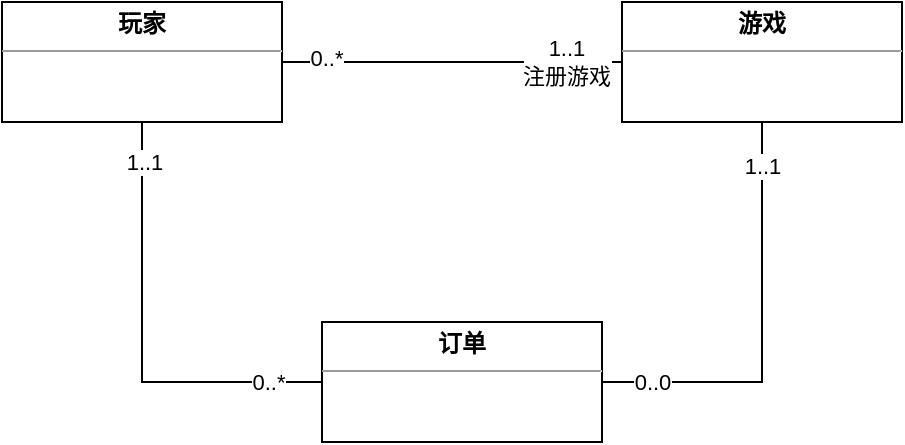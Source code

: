 <mxfile version="20.6.2" type="device" pages="2"><diagram id="zysDPJ0sqSKa8xhd8Wit" name="第 1 页"><mxGraphModel dx="1335" dy="883" grid="1" gridSize="10" guides="1" tooltips="1" connect="1" arrows="1" fold="1" page="1" pageScale="1" pageWidth="827" pageHeight="1169" math="0" shadow="0"><root><mxCell id="0"/><mxCell id="1" parent="0"/><mxCell id="M8_-hFQdw9dFIrtgLMse-10" style="edgeStyle=orthogonalEdgeStyle;rounded=0;orthogonalLoop=1;jettySize=auto;html=1;exitX=1;exitY=0.5;exitDx=0;exitDy=0;entryX=0;entryY=0.5;entryDx=0;entryDy=0;endArrow=none;endFill=0;" edge="1" parent="1" source="M8_-hFQdw9dFIrtgLMse-8" target="M8_-hFQdw9dFIrtgLMse-9"><mxGeometry relative="1" as="geometry"/></mxCell><mxCell id="M8_-hFQdw9dFIrtgLMse-11" value="0..*" style="edgeLabel;html=1;align=center;verticalAlign=middle;resizable=0;points=[];" vertex="1" connectable="0" parent="M8_-hFQdw9dFIrtgLMse-10"><mxGeometry x="-0.741" y="2" relative="1" as="geometry"><mxPoint as="offset"/></mxGeometry></mxCell><mxCell id="M8_-hFQdw9dFIrtgLMse-12" value="1..1&lt;br&gt;注册游戏" style="edgeLabel;html=1;align=center;verticalAlign=middle;resizable=0;points=[];" vertex="1" connectable="0" parent="M8_-hFQdw9dFIrtgLMse-10"><mxGeometry x="0.753" relative="1" as="geometry"><mxPoint x="-7" as="offset"/></mxGeometry></mxCell><mxCell id="M8_-hFQdw9dFIrtgLMse-14" style="edgeStyle=orthogonalEdgeStyle;rounded=0;orthogonalLoop=1;jettySize=auto;html=1;exitX=0.5;exitY=1;exitDx=0;exitDy=0;entryX=0;entryY=0.5;entryDx=0;entryDy=0;endArrow=none;endFill=0;" edge="1" parent="1" source="M8_-hFQdw9dFIrtgLMse-8" target="M8_-hFQdw9dFIrtgLMse-13"><mxGeometry relative="1" as="geometry"/></mxCell><mxCell id="M8_-hFQdw9dFIrtgLMse-15" value="0..*" style="edgeLabel;html=1;align=center;verticalAlign=middle;resizable=0;points=[];" vertex="1" connectable="0" parent="M8_-hFQdw9dFIrtgLMse-14"><mxGeometry x="0.754" relative="1" as="geometry"><mxPoint as="offset"/></mxGeometry></mxCell><mxCell id="M8_-hFQdw9dFIrtgLMse-16" value="1..1" style="edgeLabel;html=1;align=center;verticalAlign=middle;resizable=0;points=[];" vertex="1" connectable="0" parent="M8_-hFQdw9dFIrtgLMse-14"><mxGeometry x="-0.818" y="1" relative="1" as="geometry"><mxPoint as="offset"/></mxGeometry></mxCell><mxCell id="M8_-hFQdw9dFIrtgLMse-8" value="&lt;p style=&quot;margin:0px;margin-top:4px;text-align:center;&quot;&gt;&lt;b&gt;玩家&lt;/b&gt;&lt;/p&gt;&lt;hr size=&quot;1&quot;&gt;&lt;div style=&quot;height:2px;&quot;&gt;&lt;/div&gt;" style="verticalAlign=top;align=left;overflow=fill;fontSize=12;fontFamily=Helvetica;html=1;" vertex="1" parent="1"><mxGeometry x="180" y="90" width="140" height="60" as="geometry"/></mxCell><mxCell id="M8_-hFQdw9dFIrtgLMse-17" style="edgeStyle=orthogonalEdgeStyle;rounded=0;orthogonalLoop=1;jettySize=auto;html=1;exitX=0.5;exitY=1;exitDx=0;exitDy=0;entryX=1;entryY=0.5;entryDx=0;entryDy=0;endArrow=none;endFill=0;" edge="1" parent="1" source="M8_-hFQdw9dFIrtgLMse-9" target="M8_-hFQdw9dFIrtgLMse-13"><mxGeometry relative="1" as="geometry"/></mxCell><mxCell id="M8_-hFQdw9dFIrtgLMse-18" value="0..0" style="edgeLabel;html=1;align=center;verticalAlign=middle;resizable=0;points=[];" vertex="1" connectable="0" parent="M8_-hFQdw9dFIrtgLMse-17"><mxGeometry x="0.762" relative="1" as="geometry"><mxPoint as="offset"/></mxGeometry></mxCell><mxCell id="M8_-hFQdw9dFIrtgLMse-19" value="1..1" style="edgeLabel;html=1;align=center;verticalAlign=middle;resizable=0;points=[];" vertex="1" connectable="0" parent="M8_-hFQdw9dFIrtgLMse-17"><mxGeometry x="-0.79" relative="1" as="geometry"><mxPoint as="offset"/></mxGeometry></mxCell><mxCell id="M8_-hFQdw9dFIrtgLMse-9" value="&lt;p style=&quot;margin:0px;margin-top:4px;text-align:center;&quot;&gt;&lt;b&gt;游戏&lt;/b&gt;&lt;/p&gt;&lt;hr size=&quot;1&quot;&gt;&lt;div style=&quot;height:2px;&quot;&gt;&lt;/div&gt;" style="verticalAlign=top;align=left;overflow=fill;fontSize=12;fontFamily=Helvetica;html=1;" vertex="1" parent="1"><mxGeometry x="490" y="90" width="140" height="60" as="geometry"/></mxCell><mxCell id="M8_-hFQdw9dFIrtgLMse-13" value="&lt;p style=&quot;margin:0px;margin-top:4px;text-align:center;&quot;&gt;&lt;b&gt;订单&lt;/b&gt;&lt;/p&gt;&lt;hr size=&quot;1&quot;&gt;&lt;div style=&quot;height:2px;&quot;&gt;&lt;/div&gt;" style="verticalAlign=top;align=left;overflow=fill;fontSize=12;fontFamily=Helvetica;html=1;" vertex="1" parent="1"><mxGeometry x="340" y="250" width="140" height="60" as="geometry"/></mxCell></root></mxGraphModel></diagram><diagram id="0tSaBvaPOXNlKxA_ed9S" name="第 2 页"><mxGraphModel dx="1335" dy="883" grid="1" gridSize="10" guides="1" tooltips="1" connect="1" arrows="1" fold="1" page="1" pageScale="1" pageWidth="827" pageHeight="1169" math="0" shadow="0"><root><mxCell id="0"/><mxCell id="1" parent="0"/><mxCell id="CpXjTPJD43e4Lya6p5E1-1" value="" style="shape=table;startSize=0;container=1;collapsible=0;childLayout=tableLayout;" vertex="1" parent="1"><mxGeometry x="70" y="30" width="300" height="160" as="geometry"/></mxCell><mxCell id="CpXjTPJD43e4Lya6p5E1-2" value="" style="shape=tableRow;horizontal=0;startSize=0;swimlaneHead=0;swimlaneBody=0;top=0;left=0;bottom=0;right=0;collapsible=0;dropTarget=0;fillColor=none;points=[[0,0.5],[1,0.5]];portConstraint=eastwest;" vertex="1" parent="CpXjTPJD43e4Lya6p5E1-1"><mxGeometry width="300" height="40" as="geometry"/></mxCell><mxCell id="CpXjTPJD43e4Lya6p5E1-3" value="" style="shape=partialRectangle;html=1;whiteSpace=wrap;connectable=0;overflow=hidden;fillColor=none;top=0;left=0;bottom=0;right=0;pointerEvents=1;" vertex="1" parent="CpXjTPJD43e4Lya6p5E1-2"><mxGeometry width="60" height="40" as="geometry"><mxRectangle width="60" height="40" as="alternateBounds"/></mxGeometry></mxCell><mxCell id="CpXjTPJD43e4Lya6p5E1-4" value="" style="shape=partialRectangle;html=1;whiteSpace=wrap;connectable=0;overflow=hidden;fillColor=none;top=0;left=0;bottom=0;right=0;pointerEvents=1;" vertex="1" parent="CpXjTPJD43e4Lya6p5E1-2"><mxGeometry x="60" width="60" height="40" as="geometry"><mxRectangle width="60" height="40" as="alternateBounds"/></mxGeometry></mxCell><mxCell id="CpXjTPJD43e4Lya6p5E1-5" value="" style="shape=partialRectangle;html=1;whiteSpace=wrap;connectable=0;overflow=hidden;fillColor=none;top=0;left=0;bottom=0;right=0;pointerEvents=1;" vertex="1" parent="CpXjTPJD43e4Lya6p5E1-2"><mxGeometry x="120" width="60" height="40" as="geometry"><mxRectangle width="60" height="40" as="alternateBounds"/></mxGeometry></mxCell><mxCell id="CpXjTPJD43e4Lya6p5E1-6" value="" style="shape=partialRectangle;html=1;whiteSpace=wrap;connectable=0;overflow=hidden;fillColor=none;top=0;left=0;bottom=0;right=0;pointerEvents=1;" vertex="1" parent="CpXjTPJD43e4Lya6p5E1-2"><mxGeometry x="180" width="60" height="40" as="geometry"><mxRectangle width="60" height="40" as="alternateBounds"/></mxGeometry></mxCell><mxCell id="CpXjTPJD43e4Lya6p5E1-7" value="" style="shape=partialRectangle;html=1;whiteSpace=wrap;connectable=0;overflow=hidden;fillColor=none;top=0;left=0;bottom=0;right=0;pointerEvents=1;" vertex="1" parent="CpXjTPJD43e4Lya6p5E1-2"><mxGeometry x="240" width="60" height="40" as="geometry"><mxRectangle width="60" height="40" as="alternateBounds"/></mxGeometry></mxCell><mxCell id="CpXjTPJD43e4Lya6p5E1-8" value="" style="shape=tableRow;horizontal=0;startSize=0;swimlaneHead=0;swimlaneBody=0;top=0;left=0;bottom=0;right=0;collapsible=0;dropTarget=0;fillColor=none;points=[[0,0.5],[1,0.5]];portConstraint=eastwest;" vertex="1" parent="CpXjTPJD43e4Lya6p5E1-1"><mxGeometry y="40" width="300" height="40" as="geometry"/></mxCell><mxCell id="CpXjTPJD43e4Lya6p5E1-9" value="" style="shape=partialRectangle;html=1;whiteSpace=wrap;connectable=0;overflow=hidden;fillColor=none;top=0;left=0;bottom=0;right=0;pointerEvents=1;" vertex="1" parent="CpXjTPJD43e4Lya6p5E1-8"><mxGeometry width="60" height="40" as="geometry"><mxRectangle width="60" height="40" as="alternateBounds"/></mxGeometry></mxCell><mxCell id="CpXjTPJD43e4Lya6p5E1-10" value="" style="shape=partialRectangle;html=1;whiteSpace=wrap;connectable=0;overflow=hidden;fillColor=none;top=0;left=0;bottom=0;right=0;pointerEvents=1;" vertex="1" parent="CpXjTPJD43e4Lya6p5E1-8"><mxGeometry x="60" width="60" height="40" as="geometry"><mxRectangle width="60" height="40" as="alternateBounds"/></mxGeometry></mxCell><mxCell id="CpXjTPJD43e4Lya6p5E1-11" value="" style="shape=partialRectangle;html=1;whiteSpace=wrap;connectable=0;overflow=hidden;fillColor=none;top=0;left=0;bottom=0;right=0;pointerEvents=1;" vertex="1" parent="CpXjTPJD43e4Lya6p5E1-8"><mxGeometry x="120" width="60" height="40" as="geometry"><mxRectangle width="60" height="40" as="alternateBounds"/></mxGeometry></mxCell><mxCell id="CpXjTPJD43e4Lya6p5E1-12" value="" style="shape=partialRectangle;html=1;whiteSpace=wrap;connectable=0;overflow=hidden;fillColor=none;top=0;left=0;bottom=0;right=0;pointerEvents=1;" vertex="1" parent="CpXjTPJD43e4Lya6p5E1-8"><mxGeometry x="180" width="60" height="40" as="geometry"><mxRectangle width="60" height="40" as="alternateBounds"/></mxGeometry></mxCell><mxCell id="CpXjTPJD43e4Lya6p5E1-13" value="" style="shape=partialRectangle;html=1;whiteSpace=wrap;connectable=0;overflow=hidden;fillColor=none;top=0;left=0;bottom=0;right=0;pointerEvents=1;" vertex="1" parent="CpXjTPJD43e4Lya6p5E1-8"><mxGeometry x="240" width="60" height="40" as="geometry"><mxRectangle width="60" height="40" as="alternateBounds"/></mxGeometry></mxCell><mxCell id="CpXjTPJD43e4Lya6p5E1-14" value="" style="shape=tableRow;horizontal=0;startSize=0;swimlaneHead=0;swimlaneBody=0;top=0;left=0;bottom=0;right=0;collapsible=0;dropTarget=0;fillColor=none;points=[[0,0.5],[1,0.5]];portConstraint=eastwest;" vertex="1" parent="CpXjTPJD43e4Lya6p5E1-1"><mxGeometry y="80" width="300" height="40" as="geometry"/></mxCell><mxCell id="CpXjTPJD43e4Lya6p5E1-15" value="" style="shape=partialRectangle;html=1;whiteSpace=wrap;connectable=0;overflow=hidden;fillColor=none;top=0;left=0;bottom=0;right=0;pointerEvents=1;" vertex="1" parent="CpXjTPJD43e4Lya6p5E1-14"><mxGeometry width="60" height="40" as="geometry"><mxRectangle width="60" height="40" as="alternateBounds"/></mxGeometry></mxCell><mxCell id="CpXjTPJD43e4Lya6p5E1-16" value="" style="shape=partialRectangle;html=1;whiteSpace=wrap;connectable=0;overflow=hidden;fillColor=none;top=0;left=0;bottom=0;right=0;pointerEvents=1;" vertex="1" parent="CpXjTPJD43e4Lya6p5E1-14"><mxGeometry x="60" width="60" height="40" as="geometry"><mxRectangle width="60" height="40" as="alternateBounds"/></mxGeometry></mxCell><mxCell id="CpXjTPJD43e4Lya6p5E1-17" value="" style="shape=partialRectangle;html=1;whiteSpace=wrap;connectable=0;overflow=hidden;fillColor=none;top=0;left=0;bottom=0;right=0;pointerEvents=1;" vertex="1" parent="CpXjTPJD43e4Lya6p5E1-14"><mxGeometry x="120" width="60" height="40" as="geometry"><mxRectangle width="60" height="40" as="alternateBounds"/></mxGeometry></mxCell><mxCell id="CpXjTPJD43e4Lya6p5E1-18" value="" style="shape=partialRectangle;html=1;whiteSpace=wrap;connectable=0;overflow=hidden;fillColor=none;top=0;left=0;bottom=0;right=0;pointerEvents=1;" vertex="1" parent="CpXjTPJD43e4Lya6p5E1-14"><mxGeometry x="180" width="60" height="40" as="geometry"><mxRectangle width="60" height="40" as="alternateBounds"/></mxGeometry></mxCell><mxCell id="CpXjTPJD43e4Lya6p5E1-19" value="" style="shape=partialRectangle;html=1;whiteSpace=wrap;connectable=0;overflow=hidden;fillColor=none;top=0;left=0;bottom=0;right=0;pointerEvents=1;" vertex="1" parent="CpXjTPJD43e4Lya6p5E1-14"><mxGeometry x="240" width="60" height="40" as="geometry"><mxRectangle width="60" height="40" as="alternateBounds"/></mxGeometry></mxCell><mxCell id="CpXjTPJD43e4Lya6p5E1-20" value="" style="shape=tableRow;horizontal=0;startSize=0;swimlaneHead=0;swimlaneBody=0;top=0;left=0;bottom=0;right=0;collapsible=0;dropTarget=0;fillColor=none;points=[[0,0.5],[1,0.5]];portConstraint=eastwest;" vertex="1" parent="CpXjTPJD43e4Lya6p5E1-1"><mxGeometry y="120" width="300" height="40" as="geometry"/></mxCell><mxCell id="CpXjTPJD43e4Lya6p5E1-21" value="" style="shape=partialRectangle;html=1;whiteSpace=wrap;connectable=0;overflow=hidden;fillColor=none;top=0;left=0;bottom=0;right=0;pointerEvents=1;" vertex="1" parent="CpXjTPJD43e4Lya6p5E1-20"><mxGeometry width="60" height="40" as="geometry"><mxRectangle width="60" height="40" as="alternateBounds"/></mxGeometry></mxCell><mxCell id="CpXjTPJD43e4Lya6p5E1-22" value="" style="shape=partialRectangle;html=1;whiteSpace=wrap;connectable=0;overflow=hidden;fillColor=none;top=0;left=0;bottom=0;right=0;pointerEvents=1;" vertex="1" parent="CpXjTPJD43e4Lya6p5E1-20"><mxGeometry x="60" width="60" height="40" as="geometry"><mxRectangle width="60" height="40" as="alternateBounds"/></mxGeometry></mxCell><mxCell id="CpXjTPJD43e4Lya6p5E1-23" value="" style="shape=partialRectangle;html=1;whiteSpace=wrap;connectable=0;overflow=hidden;fillColor=none;top=0;left=0;bottom=0;right=0;pointerEvents=1;" vertex="1" parent="CpXjTPJD43e4Lya6p5E1-20"><mxGeometry x="120" width="60" height="40" as="geometry"><mxRectangle width="60" height="40" as="alternateBounds"/></mxGeometry></mxCell><mxCell id="CpXjTPJD43e4Lya6p5E1-24" value="" style="shape=partialRectangle;html=1;whiteSpace=wrap;connectable=0;overflow=hidden;fillColor=none;top=0;left=0;bottom=0;right=0;pointerEvents=1;" vertex="1" parent="CpXjTPJD43e4Lya6p5E1-20"><mxGeometry x="180" width="60" height="40" as="geometry"><mxRectangle width="60" height="40" as="alternateBounds"/></mxGeometry></mxCell><mxCell id="CpXjTPJD43e4Lya6p5E1-25" value="" style="shape=partialRectangle;html=1;whiteSpace=wrap;connectable=0;overflow=hidden;fillColor=none;top=0;left=0;bottom=0;right=0;pointerEvents=1;" vertex="1" parent="CpXjTPJD43e4Lya6p5E1-20"><mxGeometry x="240" width="60" height="40" as="geometry"><mxRectangle width="60" height="40" as="alternateBounds"/></mxGeometry></mxCell></root></mxGraphModel></diagram></mxfile>